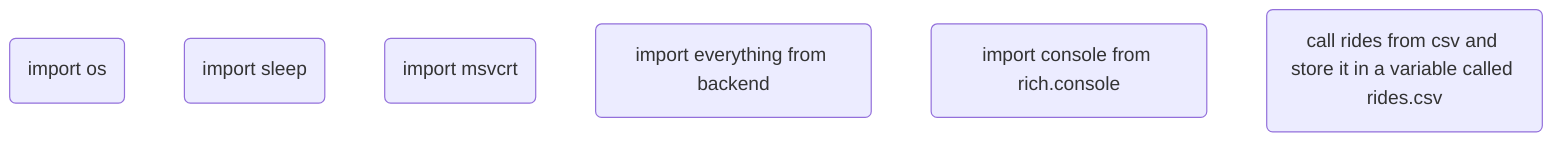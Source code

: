 flowchart
    importOS(import os)
    importSleep(import sleep)
    importMsvcrt(import msvcrt)
    everythingFromBackend(import everything from backend)
    consoleImport(import console from rich.console)
    callRidesFromCsv(call rides from csv and store it in a variable called rides.csv)